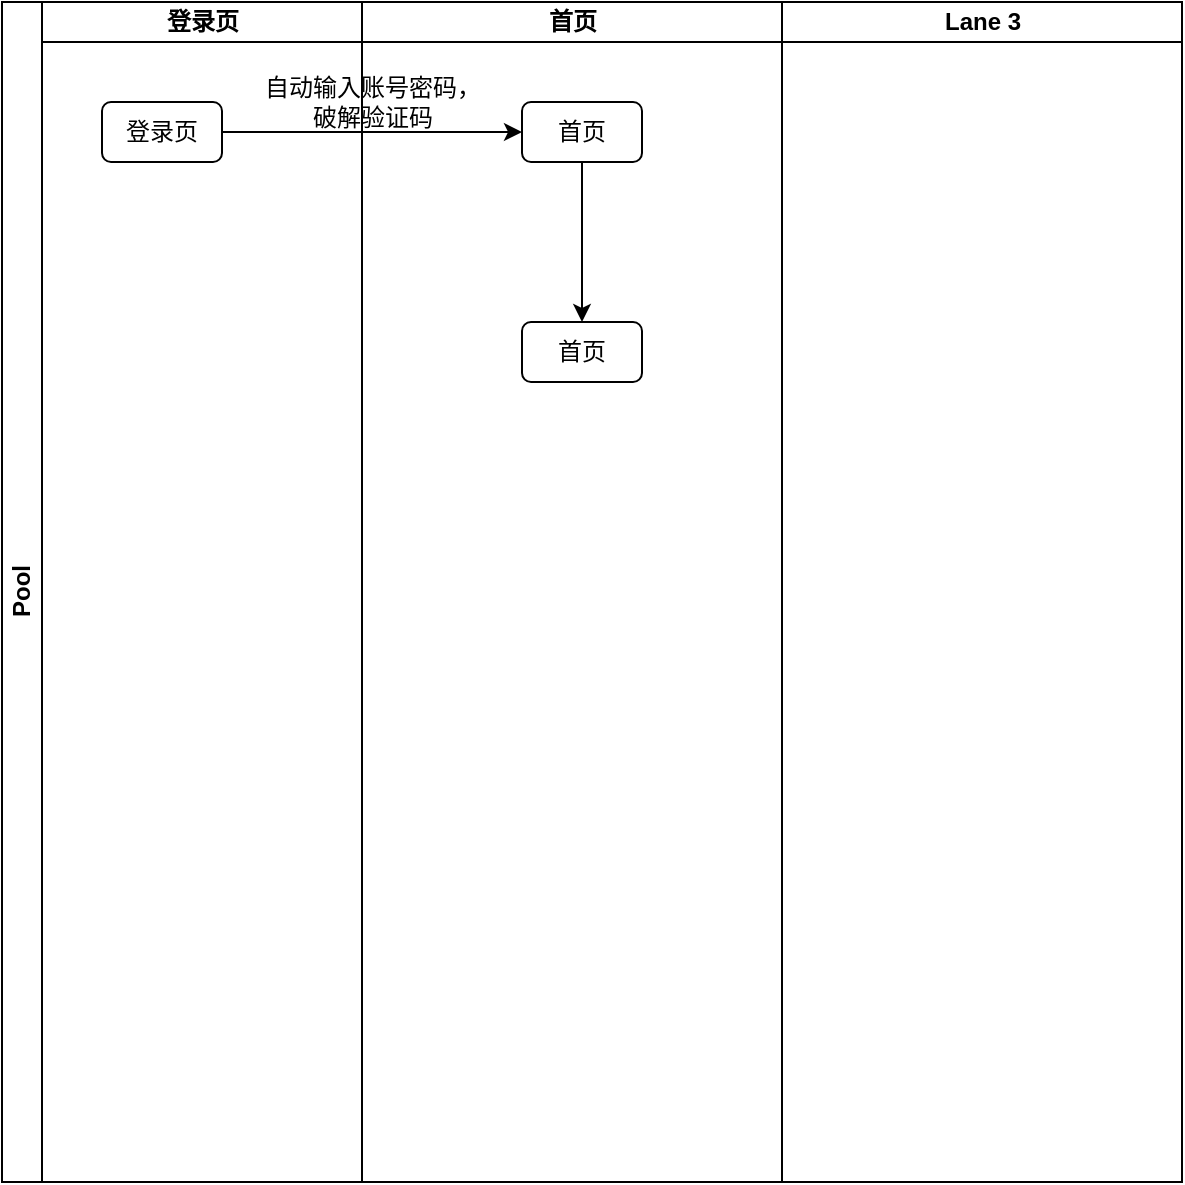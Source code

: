 <mxfile version="12.1.3" type="github" pages="1">
  <diagram id="Gi-3fPushSvpDvWctYvT" name="第 1 页">
    <mxGraphModel dx="768" dy="461" grid="1" gridSize="10" guides="1" tooltips="1" connect="1" arrows="1" fold="1" page="1" pageScale="1" pageWidth="827" pageHeight="1169" math="0" shadow="0">
      <root>
        <mxCell id="0"/>
        <mxCell id="1" parent="0"/>
        <mxCell id="S339gxRSGxq_bzT2D94u-10" value="Pool" style="swimlane;html=1;childLayout=stackLayout;resizeParent=1;resizeParentMax=0;startSize=20;horizontal=0;horizontalStack=1;" parent="1" vertex="1">
          <mxGeometry x="60" width="590" height="590" as="geometry"/>
        </mxCell>
        <mxCell id="S339gxRSGxq_bzT2D94u-11" value="登录页" style="swimlane;html=1;startSize=20;" parent="S339gxRSGxq_bzT2D94u-10" vertex="1">
          <mxGeometry x="20" width="160" height="590" as="geometry"/>
        </mxCell>
        <mxCell id="0lDGhRCra-5OIYS2WjBe-2" value="登录页" style="rounded=1;whiteSpace=wrap;html=1;" vertex="1" parent="S339gxRSGxq_bzT2D94u-11">
          <mxGeometry x="30" y="50" width="60" height="30" as="geometry"/>
        </mxCell>
        <mxCell id="S339gxRSGxq_bzT2D94u-12" value="首页" style="swimlane;html=1;startSize=20;" parent="S339gxRSGxq_bzT2D94u-10" vertex="1">
          <mxGeometry x="180" width="210" height="590" as="geometry"/>
        </mxCell>
        <mxCell id="0lDGhRCra-5OIYS2WjBe-5" value="" style="edgeStyle=orthogonalEdgeStyle;rounded=0;orthogonalLoop=1;jettySize=auto;html=1;" edge="1" parent="S339gxRSGxq_bzT2D94u-12" source="0lDGhRCra-5OIYS2WjBe-1" target="0lDGhRCra-5OIYS2WjBe-4">
          <mxGeometry relative="1" as="geometry"/>
        </mxCell>
        <mxCell id="0lDGhRCra-5OIYS2WjBe-1" value="首页" style="rounded=1;whiteSpace=wrap;html=1;" vertex="1" parent="S339gxRSGxq_bzT2D94u-12">
          <mxGeometry x="80" y="50" width="60" height="30" as="geometry"/>
        </mxCell>
        <mxCell id="0lDGhRCra-5OIYS2WjBe-4" value="首页" style="rounded=1;whiteSpace=wrap;html=1;" vertex="1" parent="S339gxRSGxq_bzT2D94u-12">
          <mxGeometry x="80" y="160" width="60" height="30" as="geometry"/>
        </mxCell>
        <mxCell id="0lDGhRCra-5OIYS2WjBe-6" value="自动输入账号密码，&lt;br&gt;破解验证码" style="text;html=1;resizable=0;autosize=1;align=center;verticalAlign=middle;points=[];fillColor=none;strokeColor=none;rounded=0;" vertex="1" parent="S339gxRSGxq_bzT2D94u-12">
          <mxGeometry x="-55" y="35" width="120" height="30" as="geometry"/>
        </mxCell>
        <mxCell id="S339gxRSGxq_bzT2D94u-13" value="Lane 3" style="swimlane;html=1;startSize=20;" parent="S339gxRSGxq_bzT2D94u-10" vertex="1">
          <mxGeometry x="390" width="200" height="590" as="geometry"/>
        </mxCell>
        <mxCell id="0lDGhRCra-5OIYS2WjBe-3" value="" style="edgeStyle=orthogonalEdgeStyle;rounded=0;orthogonalLoop=1;jettySize=auto;html=1;" edge="1" parent="S339gxRSGxq_bzT2D94u-10" source="0lDGhRCra-5OIYS2WjBe-2" target="0lDGhRCra-5OIYS2WjBe-1">
          <mxGeometry relative="1" as="geometry"/>
        </mxCell>
      </root>
    </mxGraphModel>
  </diagram>
</mxfile>
